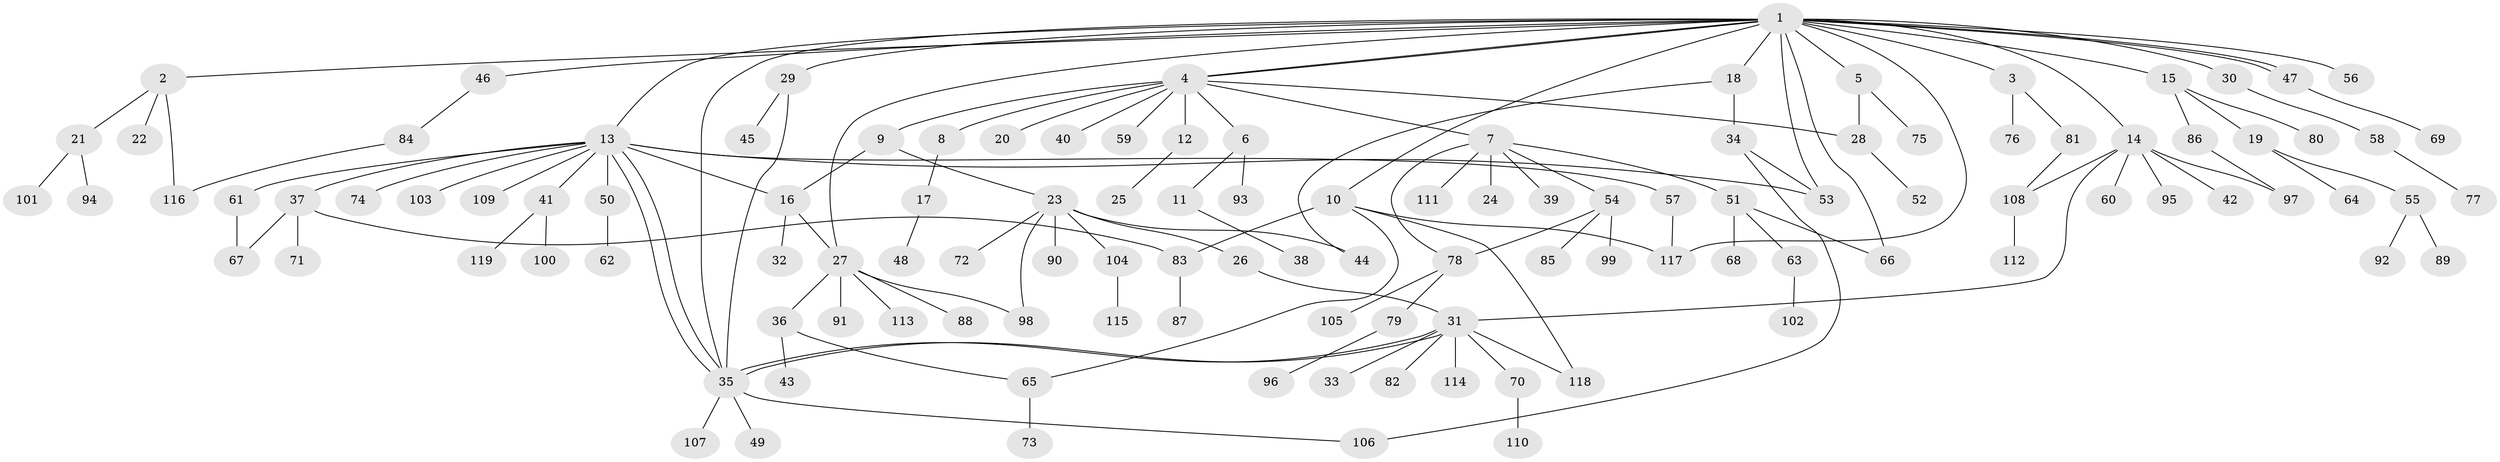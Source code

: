 // Generated by graph-tools (version 1.1) at 2025/11/02/27/25 16:11:14]
// undirected, 119 vertices, 145 edges
graph export_dot {
graph [start="1"]
  node [color=gray90,style=filled];
  1;
  2;
  3;
  4;
  5;
  6;
  7;
  8;
  9;
  10;
  11;
  12;
  13;
  14;
  15;
  16;
  17;
  18;
  19;
  20;
  21;
  22;
  23;
  24;
  25;
  26;
  27;
  28;
  29;
  30;
  31;
  32;
  33;
  34;
  35;
  36;
  37;
  38;
  39;
  40;
  41;
  42;
  43;
  44;
  45;
  46;
  47;
  48;
  49;
  50;
  51;
  52;
  53;
  54;
  55;
  56;
  57;
  58;
  59;
  60;
  61;
  62;
  63;
  64;
  65;
  66;
  67;
  68;
  69;
  70;
  71;
  72;
  73;
  74;
  75;
  76;
  77;
  78;
  79;
  80;
  81;
  82;
  83;
  84;
  85;
  86;
  87;
  88;
  89;
  90;
  91;
  92;
  93;
  94;
  95;
  96;
  97;
  98;
  99;
  100;
  101;
  102;
  103;
  104;
  105;
  106;
  107;
  108;
  109;
  110;
  111;
  112;
  113;
  114;
  115;
  116;
  117;
  118;
  119;
  1 -- 2;
  1 -- 3;
  1 -- 4;
  1 -- 4;
  1 -- 5;
  1 -- 10;
  1 -- 13;
  1 -- 14;
  1 -- 15;
  1 -- 18;
  1 -- 27;
  1 -- 29;
  1 -- 30;
  1 -- 35;
  1 -- 46;
  1 -- 47;
  1 -- 47;
  1 -- 53;
  1 -- 56;
  1 -- 66;
  1 -- 117;
  2 -- 21;
  2 -- 22;
  2 -- 116;
  3 -- 76;
  3 -- 81;
  4 -- 6;
  4 -- 7;
  4 -- 8;
  4 -- 9;
  4 -- 12;
  4 -- 20;
  4 -- 28;
  4 -- 40;
  4 -- 59;
  5 -- 28;
  5 -- 75;
  6 -- 11;
  6 -- 93;
  7 -- 24;
  7 -- 39;
  7 -- 51;
  7 -- 54;
  7 -- 78;
  7 -- 111;
  8 -- 17;
  9 -- 16;
  9 -- 23;
  10 -- 65;
  10 -- 83;
  10 -- 117;
  10 -- 118;
  11 -- 38;
  12 -- 25;
  13 -- 16;
  13 -- 35;
  13 -- 35;
  13 -- 37;
  13 -- 41;
  13 -- 50;
  13 -- 53;
  13 -- 57;
  13 -- 61;
  13 -- 74;
  13 -- 103;
  13 -- 109;
  14 -- 31;
  14 -- 42;
  14 -- 60;
  14 -- 95;
  14 -- 97;
  14 -- 108;
  15 -- 19;
  15 -- 80;
  15 -- 86;
  16 -- 27;
  16 -- 32;
  17 -- 48;
  18 -- 34;
  18 -- 44;
  19 -- 55;
  19 -- 64;
  21 -- 94;
  21 -- 101;
  23 -- 26;
  23 -- 44;
  23 -- 72;
  23 -- 90;
  23 -- 98;
  23 -- 104;
  26 -- 31;
  27 -- 36;
  27 -- 88;
  27 -- 91;
  27 -- 98;
  27 -- 113;
  28 -- 52;
  29 -- 35;
  29 -- 45;
  30 -- 58;
  31 -- 33;
  31 -- 35;
  31 -- 35;
  31 -- 70;
  31 -- 82;
  31 -- 114;
  31 -- 118;
  34 -- 53;
  34 -- 106;
  35 -- 49;
  35 -- 106;
  35 -- 107;
  36 -- 43;
  36 -- 65;
  37 -- 67;
  37 -- 71;
  37 -- 83;
  41 -- 100;
  41 -- 119;
  46 -- 84;
  47 -- 69;
  50 -- 62;
  51 -- 63;
  51 -- 66;
  51 -- 68;
  54 -- 78;
  54 -- 85;
  54 -- 99;
  55 -- 89;
  55 -- 92;
  57 -- 117;
  58 -- 77;
  61 -- 67;
  63 -- 102;
  65 -- 73;
  70 -- 110;
  78 -- 79;
  78 -- 105;
  79 -- 96;
  81 -- 108;
  83 -- 87;
  84 -- 116;
  86 -- 97;
  104 -- 115;
  108 -- 112;
}
